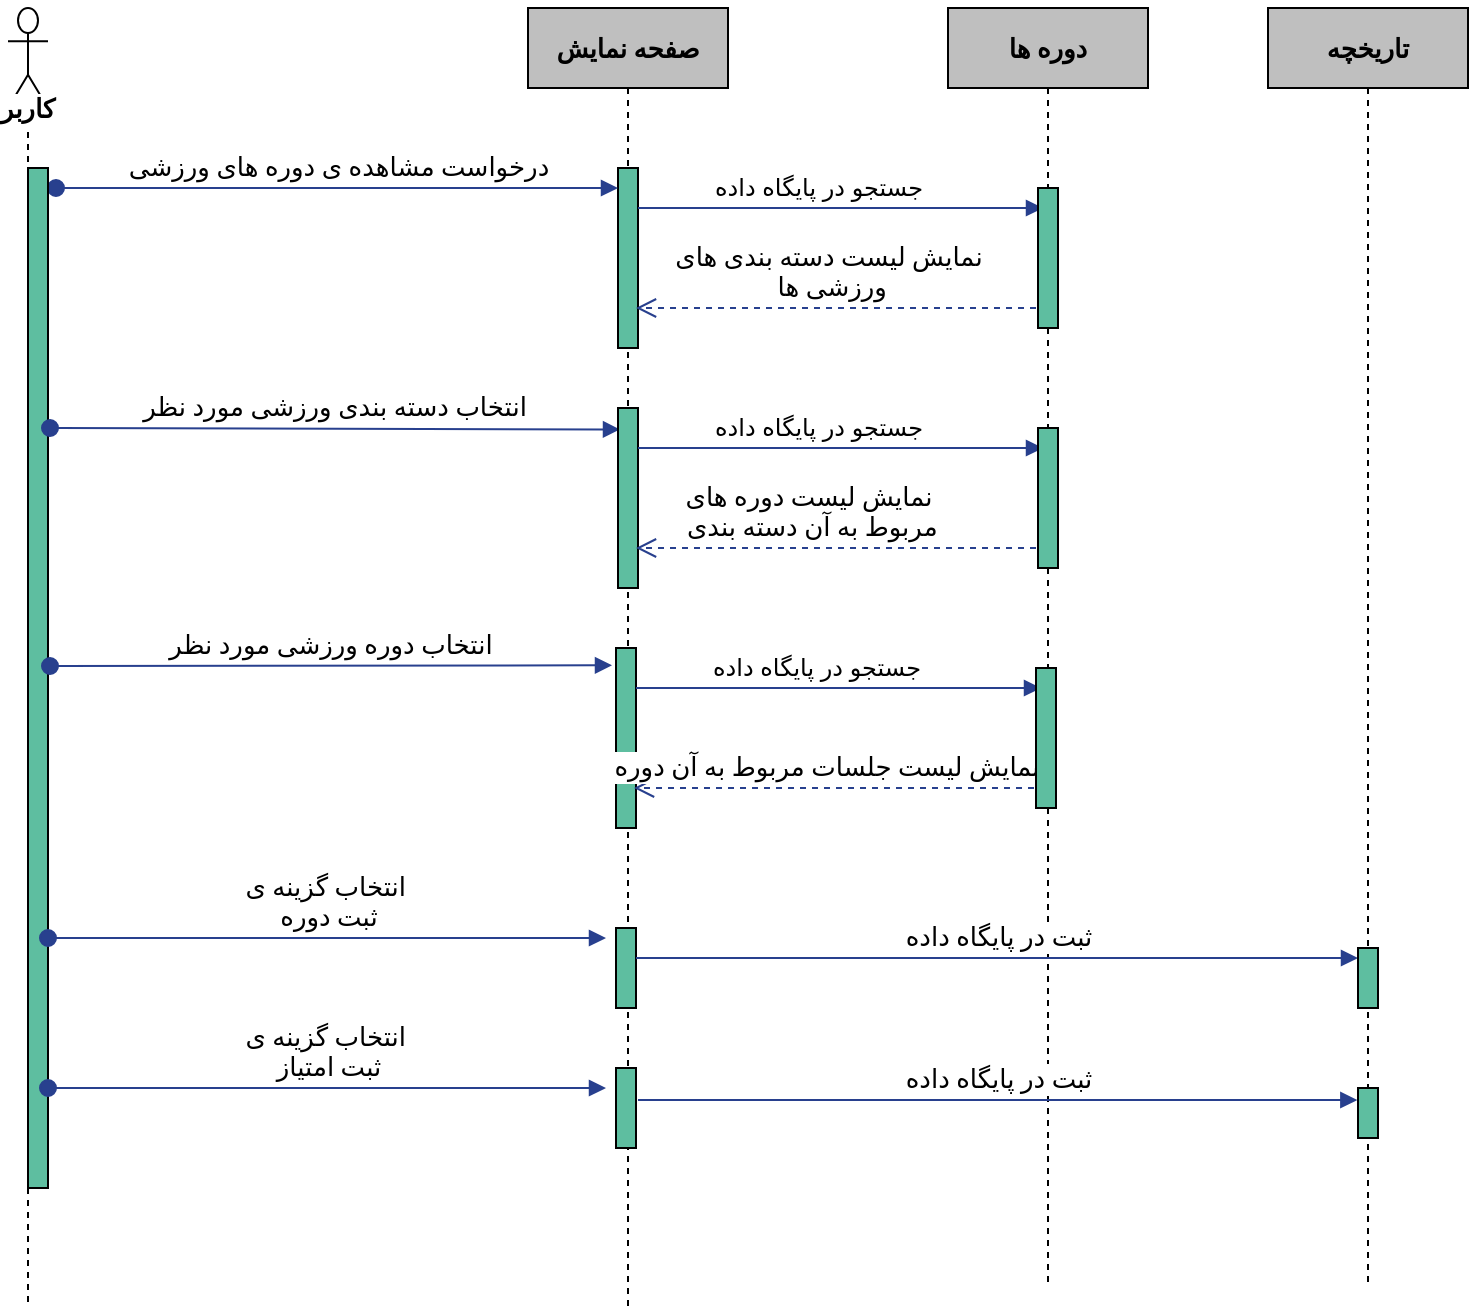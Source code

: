 <mxfile version="14.8.2" type="github">
  <diagram id="wJ2QF8gWQcXBkcPJoWy3" name="Page-1">
    <mxGraphModel dx="782" dy="436" grid="1" gridSize="10" guides="1" tooltips="1" connect="1" arrows="1" fold="1" page="1" pageScale="1" pageWidth="850" pageHeight="1100" math="0" shadow="0">
      <root>
        <mxCell id="0" />
        <mxCell id="1" parent="0" />
        <mxCell id="eqUE0r_B1Y4DRGpVIJ5d-27" value="کاربر" style="shape=umlLifeline;participant=umlActor;perimeter=lifelinePerimeter;whiteSpace=wrap;html=1;container=1;collapsible=0;recursiveResize=0;verticalAlign=top;spacingTop=36;labelBackgroundColor=#ffffff;outlineConnect=0;size=50;fontFamily=B Zar;fontSize=13;fontStyle=1" parent="1" vertex="1">
          <mxGeometry x="20" y="20" width="20" height="650" as="geometry" />
        </mxCell>
        <mxCell id="eqUE0r_B1Y4DRGpVIJ5d-29" value="&lt;font style=&quot;font-size: 13px;&quot;&gt;&lt;br style=&quot;font-size: 13px;&quot;&gt;صفحه نمایش&lt;br style=&quot;font-size: 13px;&quot;&gt;&lt;/font&gt;&lt;br style=&quot;font-size: 13px;&quot;&gt;" style="shape=umlLifeline;perimeter=lifelinePerimeter;whiteSpace=wrap;html=1;container=1;collapsible=0;recursiveResize=0;outlineConnect=0;fontFamily=B Zar;fontSize=13;fontStyle=1;fillColor=#BFBFBF;" parent="1" vertex="1">
          <mxGeometry x="280" y="20" width="100" height="650" as="geometry" />
        </mxCell>
        <mxCell id="eqUE0r_B1Y4DRGpVIJ5d-30" value="" style="html=1;points=[];perimeter=orthogonalPerimeter;fillColor=#5EBEA0;" parent="eqUE0r_B1Y4DRGpVIJ5d-29" vertex="1">
          <mxGeometry x="45" y="80" width="10" height="90" as="geometry" />
        </mxCell>
        <mxCell id="eqUE0r_B1Y4DRGpVIJ5d-34" value="دوره ها" style="shape=umlLifeline;perimeter=lifelinePerimeter;whiteSpace=wrap;html=1;container=1;collapsible=0;recursiveResize=0;outlineConnect=0;fontFamily=B Zar;fontSize=13;fontStyle=1;fillColor=#BFBFBF;" parent="1" vertex="1">
          <mxGeometry x="490" y="20" width="100" height="640" as="geometry" />
        </mxCell>
        <mxCell id="eqUE0r_B1Y4DRGpVIJ5d-36" value="&lt;font style=&quot;font-size: 13px;&quot;&gt;درخواست مشاهده ی دوره های ورزشی&lt;/font&gt;" style="html=1;verticalAlign=bottom;startArrow=oval;endArrow=block;startSize=8;fontSize=13;fontFamily=B Zar;strokeColor=#28408E;" parent="1" target="eqUE0r_B1Y4DRGpVIJ5d-30" edge="1">
          <mxGeometry relative="1" as="geometry">
            <mxPoint x="44" y="110" as="sourcePoint" />
            <Array as="points">
              <mxPoint x="90" y="110" />
            </Array>
          </mxGeometry>
        </mxCell>
        <mxCell id="eqUE0r_B1Y4DRGpVIJ5d-37" value="" style="edgeStyle=orthogonalEdgeStyle;html=1;align=left;spacingLeft=2;endArrow=block;rounded=0;strokeColor=#28408E;fontSize=13;fontFamily=B Zar;" parent="1" edge="1">
          <mxGeometry x="-0.722" y="-80" relative="1" as="geometry">
            <mxPoint x="335" y="120" as="sourcePoint" />
            <Array as="points">
              <mxPoint x="350" y="120" />
              <mxPoint x="350" y="120" />
            </Array>
            <mxPoint x="537.5" y="120" as="targetPoint" />
            <mxPoint as="offset" />
          </mxGeometry>
        </mxCell>
        <mxCell id="eqUE0r_B1Y4DRGpVIJ5d-45" value="" style="html=1;points=[];perimeter=orthogonalPerimeter;fillColor=#5EBEA0;" parent="1" vertex="1">
          <mxGeometry x="30" y="100" width="10" height="510" as="geometry" />
        </mxCell>
        <mxCell id="eqUE0r_B1Y4DRGpVIJ5d-46" value="&lt;font style=&quot;font-size: 13px;&quot;&gt;انتخاب دسته بندی ورزشی مورد نظر&lt;/font&gt;" style="html=1;verticalAlign=bottom;startArrow=oval;endArrow=block;startSize=8;fontSize=13;fontFamily=B Zar;strokeColor=#28408E;entryX=0.1;entryY=0.119;entryDx=0;entryDy=0;entryPerimeter=0;" parent="1" target="KVaFWyxta5FQ9gfWoqQh-7" edge="1">
          <mxGeometry relative="1" as="geometry">
            <mxPoint x="41" y="230" as="sourcePoint" />
            <mxPoint x="320" y="232" as="targetPoint" />
            <Array as="points" />
          </mxGeometry>
        </mxCell>
        <mxCell id="eqUE0r_B1Y4DRGpVIJ5d-49" value="&lt;font style=&quot;font-size: 13px;&quot;&gt;انتخاب دوره ورزشی مورد نظر&lt;br style=&quot;font-size: 13px;&quot;&gt;&lt;/font&gt;" style="html=1;verticalAlign=bottom;startArrow=oval;endArrow=block;startSize=8;strokeColor=#28408E;fontFamily=B Zar;fontSize=13;entryX=-0.2;entryY=0.096;entryDx=0;entryDy=0;entryPerimeter=0;" parent="1" edge="1" target="KVaFWyxta5FQ9gfWoqQh-13">
          <mxGeometry relative="1" as="geometry">
            <mxPoint x="41" y="349" as="sourcePoint" />
            <mxPoint x="320" y="345" as="targetPoint" />
          </mxGeometry>
        </mxCell>
        <mxCell id="7P5QpnmELrHwjL7wf4hy-7" value="" style="html=1;points=[];perimeter=orthogonalPerimeter;fillColor=#5EBEA0;" parent="1" vertex="1">
          <mxGeometry x="324" y="480" width="10" height="40" as="geometry" />
        </mxCell>
        <mxCell id="7P5QpnmELrHwjL7wf4hy-10" value="&lt;font style=&quot;font-size: 13px;&quot;&gt;انتخاب گزینه ی&amp;nbsp;&lt;br style=&quot;font-size: 13px;&quot;&gt;ثبت دوره&lt;br style=&quot;font-size: 13px;&quot;&gt;&lt;/font&gt;" style="html=1;verticalAlign=bottom;startArrow=oval;endArrow=block;startSize=8;strokeColor=#28408E;fontFamily=B Zar;fontSize=13;" parent="1" edge="1">
          <mxGeometry relative="1" as="geometry">
            <mxPoint x="40" y="485" as="sourcePoint" />
            <mxPoint x="319" y="485" as="targetPoint" />
          </mxGeometry>
        </mxCell>
        <mxCell id="7P5QpnmELrHwjL7wf4hy-14" value="&lt;font style=&quot;font-size: 13px;&quot;&gt;ثبت در پایگاه داده&lt;/font&gt;" style="html=1;verticalAlign=bottom;endArrow=block;fontFamily=B Zar;fontSize=13;strokeColor=#28408E;" parent="1" edge="1">
          <mxGeometry relative="1" as="geometry">
            <mxPoint x="334" y="495" as="sourcePoint" />
            <mxPoint x="695" y="495" as="targetPoint" />
          </mxGeometry>
        </mxCell>
        <mxCell id="O8syh6E55q6MyoqH-Gb2-1" value="&lt;font style=&quot;font-size: 13px;&quot;&gt;انتخاب گزینه ی&amp;nbsp;&lt;br style=&quot;font-size: 13px;&quot;&gt;ثبت امتیاز&lt;br style=&quot;font-size: 13px;&quot;&gt;&lt;/font&gt;" style="html=1;verticalAlign=bottom;startArrow=oval;endArrow=block;startSize=8;strokeColor=#28408E;fontSize=13;fontFamily=B Zar;" parent="1" edge="1">
          <mxGeometry relative="1" as="geometry">
            <mxPoint x="40" y="560" as="sourcePoint" />
            <mxPoint x="319" y="560" as="targetPoint" />
          </mxGeometry>
        </mxCell>
        <mxCell id="O8syh6E55q6MyoqH-Gb2-2" value="" style="html=1;points=[];perimeter=orthogonalPerimeter;fillColor=#5EBEA0;" parent="1" vertex="1">
          <mxGeometry x="324" y="550" width="10" height="40" as="geometry" />
        </mxCell>
        <mxCell id="O8syh6E55q6MyoqH-Gb2-3" value="&lt;font style=&quot;font-size: 13px;&quot;&gt;ثبت در پایگاه داده&lt;/font&gt;" style="html=1;verticalAlign=bottom;endArrow=block;fontFamily=B Zar;fontSize=13;strokeColor=#28408E;entryX=-0.033;entryY=0.24;entryDx=0;entryDy=0;entryPerimeter=0;" parent="1" edge="1">
          <mxGeometry relative="1" as="geometry">
            <mxPoint x="335" y="566" as="sourcePoint" />
            <mxPoint x="694.67" y="566" as="targetPoint" />
          </mxGeometry>
        </mxCell>
        <mxCell id="KVaFWyxta5FQ9gfWoqQh-1" value="تاریخچه" style="shape=umlLifeline;perimeter=lifelinePerimeter;whiteSpace=wrap;html=1;container=1;collapsible=0;recursiveResize=0;outlineConnect=0;fontFamily=B Zar;fontSize=13;fontStyle=1;fillColor=#BFBFBF;" vertex="1" parent="1">
          <mxGeometry x="650" y="20" width="100" height="640" as="geometry" />
        </mxCell>
        <mxCell id="KVaFWyxta5FQ9gfWoqQh-2" value="" style="html=1;points=[];perimeter=orthogonalPerimeter;fillColor=#5EBEA0;" vertex="1" parent="KVaFWyxta5FQ9gfWoqQh-1">
          <mxGeometry x="45" y="470" width="10" height="30" as="geometry" />
        </mxCell>
        <mxCell id="KVaFWyxta5FQ9gfWoqQh-3" value="" style="html=1;points=[];perimeter=orthogonalPerimeter;fillColor=#5EBEA0;" vertex="1" parent="KVaFWyxta5FQ9gfWoqQh-1">
          <mxGeometry x="45" y="540" width="10" height="25" as="geometry" />
        </mxCell>
        <mxCell id="KVaFWyxta5FQ9gfWoqQh-4" value="جستجو در پایگاه داده" style="text;html=1;align=center;verticalAlign=middle;resizable=0;points=[];autosize=1;strokeColor=none;" vertex="1" parent="1">
          <mxGeometry x="375" y="100" width="100" height="20" as="geometry" />
        </mxCell>
        <mxCell id="KVaFWyxta5FQ9gfWoqQh-5" value="&lt;font style=&quot;font-size: 13px&quot;&gt;نمایش&lt;/font&gt;&lt;span style=&quot;text-align: left&quot;&gt;&amp;nbsp;لیست دسته بندی های&lt;/span&gt;&lt;br style=&quot;text-align: left&quot;&gt;&lt;span style=&quot;text-align: left&quot;&gt;&amp;nbsp;ورزشی ها&lt;/span&gt;" style="html=1;verticalAlign=bottom;endArrow=open;dashed=1;endSize=8;strokeColor=#28408e;fontFamily=B Zar;fontSize=13;fontStyle=0" edge="1" parent="1">
          <mxGeometry x="0.068" relative="1" as="geometry">
            <mxPoint x="334" y="170" as="targetPoint" />
            <mxPoint x="540" y="170" as="sourcePoint" />
            <mxPoint as="offset" />
          </mxGeometry>
        </mxCell>
        <mxCell id="KVaFWyxta5FQ9gfWoqQh-6" value="" style="html=1;points=[];perimeter=orthogonalPerimeter;fillColor=#5EBEA0;" vertex="1" parent="1">
          <mxGeometry x="535" y="110" width="10" height="70" as="geometry" />
        </mxCell>
        <mxCell id="KVaFWyxta5FQ9gfWoqQh-7" value="" style="html=1;points=[];perimeter=orthogonalPerimeter;fillColor=#5EBEA0;" vertex="1" parent="1">
          <mxGeometry x="325" y="220" width="10" height="90" as="geometry" />
        </mxCell>
        <mxCell id="KVaFWyxta5FQ9gfWoqQh-8" value="" style="edgeStyle=orthogonalEdgeStyle;html=1;align=left;spacingLeft=2;endArrow=block;rounded=0;strokeColor=#28408E;fontSize=13;fontFamily=B Zar;" edge="1" parent="1">
          <mxGeometry x="-0.722" y="-80" relative="1" as="geometry">
            <mxPoint x="335" y="240" as="sourcePoint" />
            <Array as="points">
              <mxPoint x="350" y="240" />
              <mxPoint x="350" y="240" />
            </Array>
            <mxPoint x="537.5" y="240" as="targetPoint" />
            <mxPoint as="offset" />
          </mxGeometry>
        </mxCell>
        <mxCell id="KVaFWyxta5FQ9gfWoqQh-9" value="جستجو در پایگاه داده" style="text;html=1;align=center;verticalAlign=middle;resizable=0;points=[];autosize=1;strokeColor=none;" vertex="1" parent="1">
          <mxGeometry x="375" y="220" width="100" height="20" as="geometry" />
        </mxCell>
        <mxCell id="KVaFWyxta5FQ9gfWoqQh-10" value="&lt;font style=&quot;font-size: 13px&quot;&gt;نمایش&amp;nbsp;&lt;/font&gt;&lt;span style=&quot;text-align: left&quot;&gt;لیست دوره های&lt;br&gt;&amp;nbsp;مربوط به آن دسته بندی&lt;/span&gt;" style="html=1;verticalAlign=bottom;endArrow=open;dashed=1;endSize=8;strokeColor=#28408e;fontFamily=B Zar;fontSize=13;fontStyle=0" edge="1" parent="1">
          <mxGeometry x="0.165" relative="1" as="geometry">
            <mxPoint x="334" y="290" as="targetPoint" />
            <mxPoint x="540" y="290" as="sourcePoint" />
            <mxPoint as="offset" />
          </mxGeometry>
        </mxCell>
        <mxCell id="KVaFWyxta5FQ9gfWoqQh-11" value="" style="html=1;points=[];perimeter=orthogonalPerimeter;fillColor=#5EBEA0;" vertex="1" parent="1">
          <mxGeometry x="535" y="230" width="10" height="70" as="geometry" />
        </mxCell>
        <mxCell id="KVaFWyxta5FQ9gfWoqQh-13" value="" style="html=1;points=[];perimeter=orthogonalPerimeter;fillColor=#5EBEA0;" vertex="1" parent="1">
          <mxGeometry x="324" y="340" width="10" height="90" as="geometry" />
        </mxCell>
        <mxCell id="KVaFWyxta5FQ9gfWoqQh-14" value="" style="edgeStyle=orthogonalEdgeStyle;html=1;align=left;spacingLeft=2;endArrow=block;rounded=0;strokeColor=#28408E;fontSize=13;fontFamily=B Zar;" edge="1" parent="1">
          <mxGeometry x="-0.722" y="-80" relative="1" as="geometry">
            <mxPoint x="334" y="360" as="sourcePoint" />
            <Array as="points">
              <mxPoint x="349" y="360" />
              <mxPoint x="349" y="360" />
            </Array>
            <mxPoint x="536.5" y="360" as="targetPoint" />
            <mxPoint as="offset" />
          </mxGeometry>
        </mxCell>
        <mxCell id="KVaFWyxta5FQ9gfWoqQh-15" value="جستجو در پایگاه داده" style="text;html=1;align=center;verticalAlign=middle;resizable=0;points=[];autosize=1;strokeColor=none;" vertex="1" parent="1">
          <mxGeometry x="374" y="340" width="100" height="20" as="geometry" />
        </mxCell>
        <mxCell id="KVaFWyxta5FQ9gfWoqQh-16" value="&lt;font style=&quot;font-size: 13px&quot;&gt;نمایش&amp;nbsp;&lt;/font&gt;&lt;span style=&quot;text-align: left&quot;&gt;لیست جلسات مربوط به آن دوره&lt;/span&gt;" style="html=1;verticalAlign=bottom;endArrow=open;dashed=1;endSize=8;strokeColor=#28408e;fontFamily=B Zar;fontSize=13;fontStyle=0" edge="1" parent="1">
          <mxGeometry x="0.068" relative="1" as="geometry">
            <mxPoint x="333" y="410" as="targetPoint" />
            <mxPoint x="539" y="410" as="sourcePoint" />
            <mxPoint as="offset" />
          </mxGeometry>
        </mxCell>
        <mxCell id="KVaFWyxta5FQ9gfWoqQh-17" value="" style="html=1;points=[];perimeter=orthogonalPerimeter;fillColor=#5EBEA0;" vertex="1" parent="1">
          <mxGeometry x="534" y="350" width="10" height="70" as="geometry" />
        </mxCell>
      </root>
    </mxGraphModel>
  </diagram>
</mxfile>
